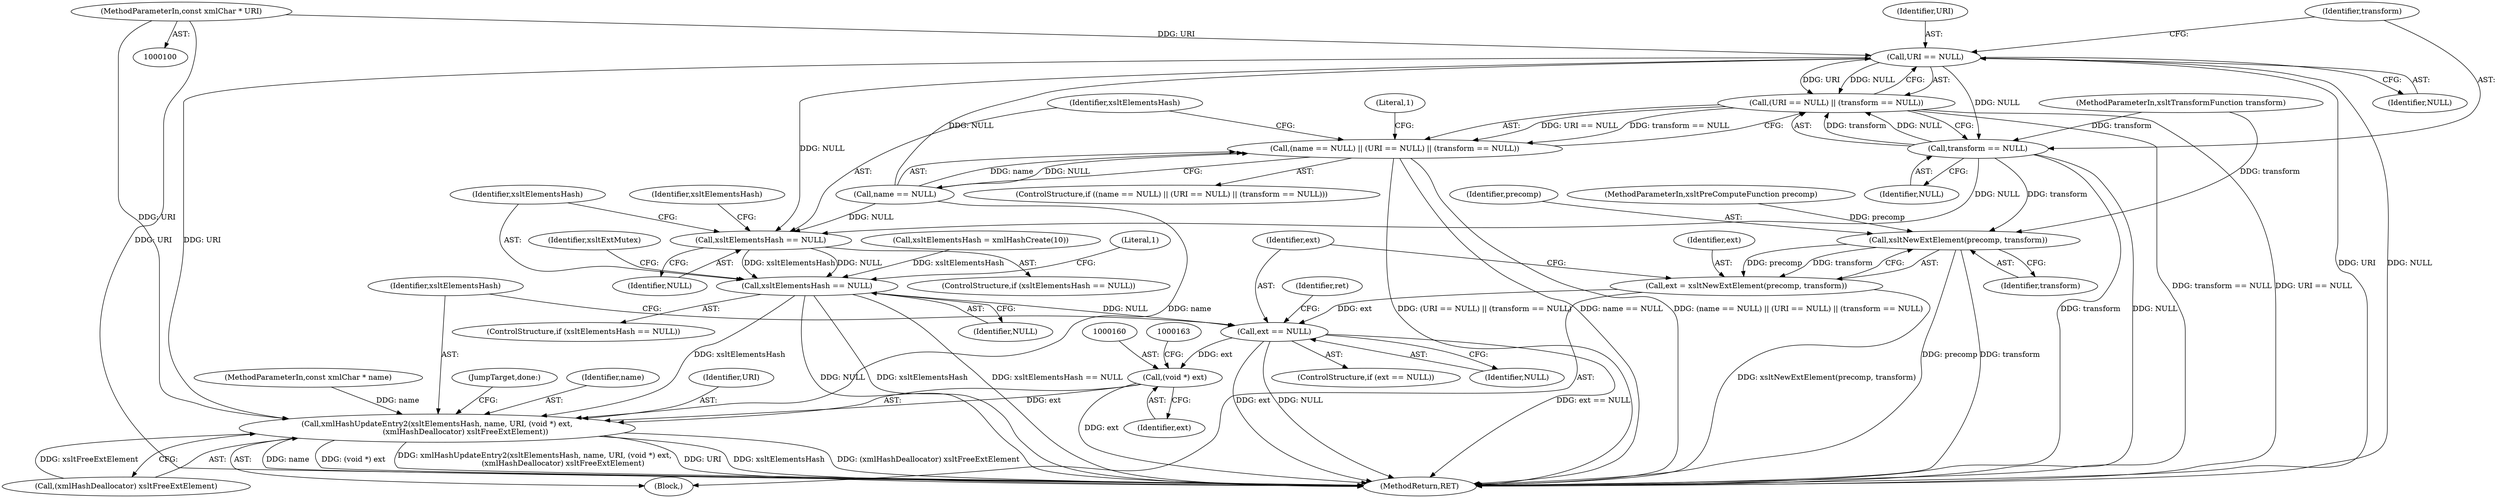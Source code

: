digraph "0_Chrome_96dbafe288dbe2f0cc45fa3c39daf6d0c37acbab_13@pointer" {
"1000102" [label="(MethodParameterIn,const xmlChar * URI)"];
"1000114" [label="(Call,URI == NULL)"];
"1000113" [label="(Call,(URI == NULL) || (transform == NULL))"];
"1000109" [label="(Call,(name == NULL) || (URI == NULL) || (transform == NULL))"];
"1000117" [label="(Call,transform == NULL)"];
"1000124" [label="(Call,xsltElementsHash == NULL)"];
"1000132" [label="(Call,xsltElementsHash == NULL)"];
"1000146" [label="(Call,ext == NULL)"];
"1000159" [label="(Call,(void *) ext)"];
"1000155" [label="(Call,xmlHashUpdateEntry2(xsltElementsHash, name, URI, (void *) ext,\n                        (xmlHashDeallocator) xsltFreeExtElement))"];
"1000142" [label="(Call,xsltNewExtElement(precomp, transform))"];
"1000140" [label="(Call,ext = xsltNewExtElement(precomp, transform))"];
"1000157" [label="(Identifier,name)"];
"1000123" [label="(ControlStructure,if (xsltElementsHash == NULL))"];
"1000170" [label="(MethodReturn,RET)"];
"1000127" [label="(Call,xsltElementsHash = xmlHashCreate(10))"];
"1000116" [label="(Identifier,NULL)"];
"1000151" [label="(Identifier,ret)"];
"1000155" [label="(Call,xmlHashUpdateEntry2(xsltElementsHash, name, URI, (void *) ext,\n                        (xmlHashDeallocator) xsltFreeExtElement))"];
"1000158" [label="(Identifier,URI)"];
"1000144" [label="(Identifier,transform)"];
"1000148" [label="(Identifier,NULL)"];
"1000114" [label="(Call,URI == NULL)"];
"1000126" [label="(Identifier,NULL)"];
"1000159" [label="(Call,(void *) ext)"];
"1000124" [label="(Call,xsltElementsHash == NULL)"];
"1000125" [label="(Identifier,xsltElementsHash)"];
"1000109" [label="(Call,(name == NULL) || (URI == NULL) || (transform == NULL))"];
"1000142" [label="(Call,xsltNewExtElement(precomp, transform))"];
"1000101" [label="(MethodParameterIn,const xmlChar * name)"];
"1000105" [label="(Block,)"];
"1000113" [label="(Call,(URI == NULL) || (transform == NULL))"];
"1000110" [label="(Call,name == NULL)"];
"1000102" [label="(MethodParameterIn,const xmlChar * URI)"];
"1000115" [label="(Identifier,URI)"];
"1000117" [label="(Call,transform == NULL)"];
"1000119" [label="(Identifier,NULL)"];
"1000133" [label="(Identifier,xsltElementsHash)"];
"1000134" [label="(Identifier,NULL)"];
"1000137" [label="(Literal,1)"];
"1000140" [label="(Call,ext = xsltNewExtElement(precomp, transform))"];
"1000128" [label="(Identifier,xsltElementsHash)"];
"1000118" [label="(Identifier,transform)"];
"1000162" [label="(Call,(xmlHashDeallocator) xsltFreeExtElement)"];
"1000108" [label="(ControlStructure,if ((name == NULL) || (URI == NULL) || (transform == NULL)))"];
"1000165" [label="(JumpTarget,done:)"];
"1000104" [label="(MethodParameterIn,xsltTransformFunction transform)"];
"1000141" [label="(Identifier,ext)"];
"1000161" [label="(Identifier,ext)"];
"1000143" [label="(Identifier,precomp)"];
"1000122" [label="(Literal,1)"];
"1000139" [label="(Identifier,xsltExtMutex)"];
"1000156" [label="(Identifier,xsltElementsHash)"];
"1000145" [label="(ControlStructure,if (ext == NULL))"];
"1000147" [label="(Identifier,ext)"];
"1000132" [label="(Call,xsltElementsHash == NULL)"];
"1000103" [label="(MethodParameterIn,xsltPreComputeFunction precomp)"];
"1000146" [label="(Call,ext == NULL)"];
"1000131" [label="(ControlStructure,if (xsltElementsHash == NULL))"];
"1000102" -> "1000100"  [label="AST: "];
"1000102" -> "1000170"  [label="DDG: URI"];
"1000102" -> "1000114"  [label="DDG: URI"];
"1000102" -> "1000155"  [label="DDG: URI"];
"1000114" -> "1000113"  [label="AST: "];
"1000114" -> "1000116"  [label="CFG: "];
"1000115" -> "1000114"  [label="AST: "];
"1000116" -> "1000114"  [label="AST: "];
"1000118" -> "1000114"  [label="CFG: "];
"1000113" -> "1000114"  [label="CFG: "];
"1000114" -> "1000170"  [label="DDG: URI"];
"1000114" -> "1000170"  [label="DDG: NULL"];
"1000114" -> "1000113"  [label="DDG: URI"];
"1000114" -> "1000113"  [label="DDG: NULL"];
"1000110" -> "1000114"  [label="DDG: NULL"];
"1000114" -> "1000117"  [label="DDG: NULL"];
"1000114" -> "1000124"  [label="DDG: NULL"];
"1000114" -> "1000155"  [label="DDG: URI"];
"1000113" -> "1000109"  [label="AST: "];
"1000113" -> "1000117"  [label="CFG: "];
"1000117" -> "1000113"  [label="AST: "];
"1000109" -> "1000113"  [label="CFG: "];
"1000113" -> "1000170"  [label="DDG: URI == NULL"];
"1000113" -> "1000170"  [label="DDG: transform == NULL"];
"1000113" -> "1000109"  [label="DDG: URI == NULL"];
"1000113" -> "1000109"  [label="DDG: transform == NULL"];
"1000117" -> "1000113"  [label="DDG: transform"];
"1000117" -> "1000113"  [label="DDG: NULL"];
"1000109" -> "1000108"  [label="AST: "];
"1000109" -> "1000110"  [label="CFG: "];
"1000110" -> "1000109"  [label="AST: "];
"1000122" -> "1000109"  [label="CFG: "];
"1000125" -> "1000109"  [label="CFG: "];
"1000109" -> "1000170"  [label="DDG: (name == NULL) || (URI == NULL) || (transform == NULL)"];
"1000109" -> "1000170"  [label="DDG: (URI == NULL) || (transform == NULL)"];
"1000109" -> "1000170"  [label="DDG: name == NULL"];
"1000110" -> "1000109"  [label="DDG: name"];
"1000110" -> "1000109"  [label="DDG: NULL"];
"1000117" -> "1000119"  [label="CFG: "];
"1000118" -> "1000117"  [label="AST: "];
"1000119" -> "1000117"  [label="AST: "];
"1000117" -> "1000170"  [label="DDG: transform"];
"1000117" -> "1000170"  [label="DDG: NULL"];
"1000104" -> "1000117"  [label="DDG: transform"];
"1000117" -> "1000124"  [label="DDG: NULL"];
"1000117" -> "1000142"  [label="DDG: transform"];
"1000124" -> "1000123"  [label="AST: "];
"1000124" -> "1000126"  [label="CFG: "];
"1000125" -> "1000124"  [label="AST: "];
"1000126" -> "1000124"  [label="AST: "];
"1000128" -> "1000124"  [label="CFG: "];
"1000133" -> "1000124"  [label="CFG: "];
"1000110" -> "1000124"  [label="DDG: NULL"];
"1000124" -> "1000132"  [label="DDG: xsltElementsHash"];
"1000124" -> "1000132"  [label="DDG: NULL"];
"1000132" -> "1000131"  [label="AST: "];
"1000132" -> "1000134"  [label="CFG: "];
"1000133" -> "1000132"  [label="AST: "];
"1000134" -> "1000132"  [label="AST: "];
"1000137" -> "1000132"  [label="CFG: "];
"1000139" -> "1000132"  [label="CFG: "];
"1000132" -> "1000170"  [label="DDG: xsltElementsHash == NULL"];
"1000132" -> "1000170"  [label="DDG: NULL"];
"1000132" -> "1000170"  [label="DDG: xsltElementsHash"];
"1000127" -> "1000132"  [label="DDG: xsltElementsHash"];
"1000132" -> "1000146"  [label="DDG: NULL"];
"1000132" -> "1000155"  [label="DDG: xsltElementsHash"];
"1000146" -> "1000145"  [label="AST: "];
"1000146" -> "1000148"  [label="CFG: "];
"1000147" -> "1000146"  [label="AST: "];
"1000148" -> "1000146"  [label="AST: "];
"1000151" -> "1000146"  [label="CFG: "];
"1000156" -> "1000146"  [label="CFG: "];
"1000146" -> "1000170"  [label="DDG: NULL"];
"1000146" -> "1000170"  [label="DDG: ext == NULL"];
"1000146" -> "1000170"  [label="DDG: ext"];
"1000140" -> "1000146"  [label="DDG: ext"];
"1000146" -> "1000159"  [label="DDG: ext"];
"1000159" -> "1000155"  [label="AST: "];
"1000159" -> "1000161"  [label="CFG: "];
"1000160" -> "1000159"  [label="AST: "];
"1000161" -> "1000159"  [label="AST: "];
"1000163" -> "1000159"  [label="CFG: "];
"1000159" -> "1000170"  [label="DDG: ext"];
"1000159" -> "1000155"  [label="DDG: ext"];
"1000155" -> "1000105"  [label="AST: "];
"1000155" -> "1000162"  [label="CFG: "];
"1000156" -> "1000155"  [label="AST: "];
"1000157" -> "1000155"  [label="AST: "];
"1000158" -> "1000155"  [label="AST: "];
"1000162" -> "1000155"  [label="AST: "];
"1000165" -> "1000155"  [label="CFG: "];
"1000155" -> "1000170"  [label="DDG: name"];
"1000155" -> "1000170"  [label="DDG: (void *) ext"];
"1000155" -> "1000170"  [label="DDG: xmlHashUpdateEntry2(xsltElementsHash, name, URI, (void *) ext,\n                        (xmlHashDeallocator) xsltFreeExtElement)"];
"1000155" -> "1000170"  [label="DDG: URI"];
"1000155" -> "1000170"  [label="DDG: xsltElementsHash"];
"1000155" -> "1000170"  [label="DDG: (xmlHashDeallocator) xsltFreeExtElement"];
"1000110" -> "1000155"  [label="DDG: name"];
"1000101" -> "1000155"  [label="DDG: name"];
"1000162" -> "1000155"  [label="DDG: xsltFreeExtElement"];
"1000142" -> "1000140"  [label="AST: "];
"1000142" -> "1000144"  [label="CFG: "];
"1000143" -> "1000142"  [label="AST: "];
"1000144" -> "1000142"  [label="AST: "];
"1000140" -> "1000142"  [label="CFG: "];
"1000142" -> "1000170"  [label="DDG: transform"];
"1000142" -> "1000170"  [label="DDG: precomp"];
"1000142" -> "1000140"  [label="DDG: precomp"];
"1000142" -> "1000140"  [label="DDG: transform"];
"1000103" -> "1000142"  [label="DDG: precomp"];
"1000104" -> "1000142"  [label="DDG: transform"];
"1000140" -> "1000105"  [label="AST: "];
"1000141" -> "1000140"  [label="AST: "];
"1000147" -> "1000140"  [label="CFG: "];
"1000140" -> "1000170"  [label="DDG: xsltNewExtElement(precomp, transform)"];
}

